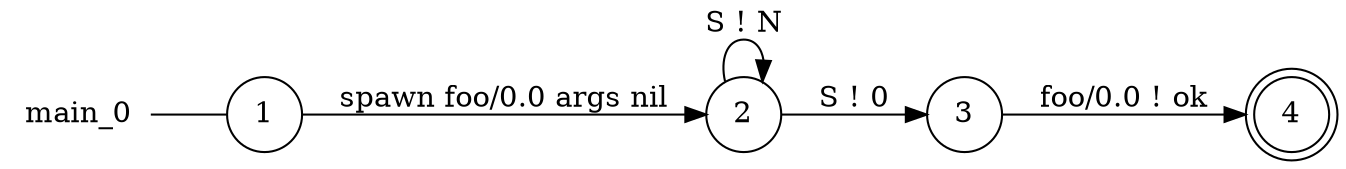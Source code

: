 digraph main_0 {
	rankdir="LR";
	n_0 [label="main_0", shape="plaintext"];
	n_1 [id="3", shape=circle, label="2"];
	n_2 [id="5", shape=circle, label="3"];
	n_3 [id="2", shape=doublecircle, label="4"];
	n_4 [id="1", shape=circle, label="1"];
	n_0 -> n_4 [arrowhead=none];

	n_1 -> n_2 [id="[$e|4]", label="S ! 0"];
	n_4 -> n_1 [id="[$e|6]", label="spawn foo/0.0 args nil"];
	n_1 -> n_1 [id="[$e|3]", label="S ! N"];
	n_2 -> n_3 [id="[$e|5]", label="foo/0.0 ! ok"];
}
